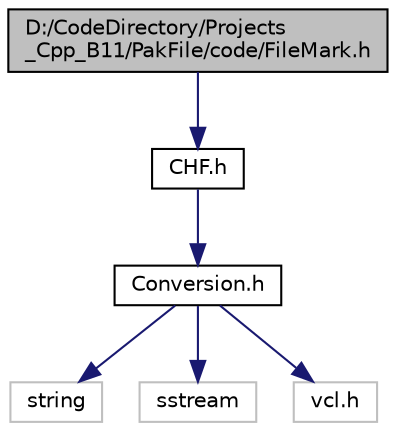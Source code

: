 digraph "D:/CodeDirectory/Projects_Cpp_B11/PakFile/code/FileMark.h"
{
 // LATEX_PDF_SIZE
  edge [fontname="Helvetica",fontsize="10",labelfontname="Helvetica",labelfontsize="10"];
  node [fontname="Helvetica",fontsize="10",shape=record];
  Node1 [label="D:/CodeDirectory/Projects\l_Cpp_B11/PakFile/code/FileMark.h",height=0.2,width=0.4,color="black", fillcolor="grey75", style="filled", fontcolor="black",tooltip="File signature and extension functions (Header)"];
  Node1 -> Node2 [color="midnightblue",fontsize="10",style="solid",fontname="Helvetica"];
  Node2 [label="CHF.h",height=0.2,width=0.4,color="black", fillcolor="white", style="filled",URL="$_c_h_f_8h.html",tooltip="Сommon hidden features (Header)"];
  Node2 -> Node3 [color="midnightblue",fontsize="10",style="solid",fontname="Helvetica"];
  Node3 [label="Conversion.h",height=0.2,width=0.4,color="black", fillcolor="white", style="filled",URL="$_conversion_8h.html",tooltip="Conversions of types (Header)"];
  Node3 -> Node4 [color="midnightblue",fontsize="10",style="solid",fontname="Helvetica"];
  Node4 [label="string",height=0.2,width=0.4,color="grey75", fillcolor="white", style="filled",tooltip=" "];
  Node3 -> Node5 [color="midnightblue",fontsize="10",style="solid",fontname="Helvetica"];
  Node5 [label="sstream",height=0.2,width=0.4,color="grey75", fillcolor="white", style="filled",tooltip=" "];
  Node3 -> Node6 [color="midnightblue",fontsize="10",style="solid",fontname="Helvetica"];
  Node6 [label="vcl.h",height=0.2,width=0.4,color="grey75", fillcolor="white", style="filled",tooltip=" "];
}

